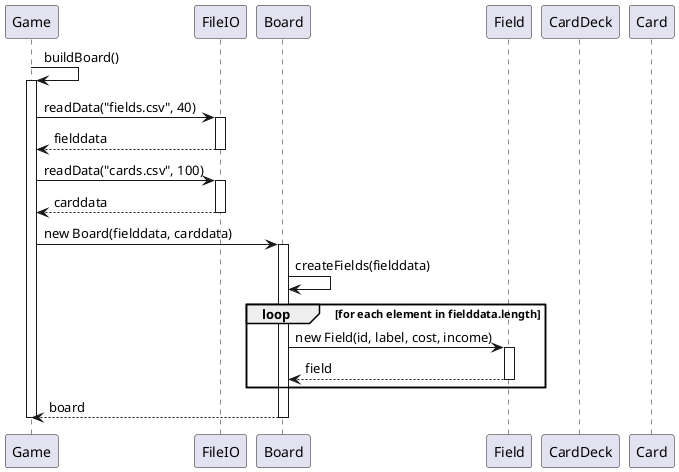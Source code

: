 
@startuml
'https://plantuml.com/sequence-diagram
participant Game
participant FileIO
participant Board
participant Field
participant CardDeck
participant Card


Game -> Game: buildBoard()
activate Game
Game -> FileIO: readData("fields.csv", 40)
activate FileIO
return fielddata

Game -> FileIO: readData("cards.csv", 100)
activate FileIO
return carddata


Game -> Board : new Board(fielddata, carddata)
activate Board


Board -> Board : createFields(fielddata)


loop  for each element in fielddata.length


Board -> Field : new Field(id, label, cost, income)
activate Field
return field

end

'indsæt kald til readData for at indlæse chance kort data
'indsæt kald til konstruktoren i CardDeck
'indsæt kald til createCards
'indsæt et loop
'indsæt kald til konstruktoren i Card

return board
deactivate Game
@enduml